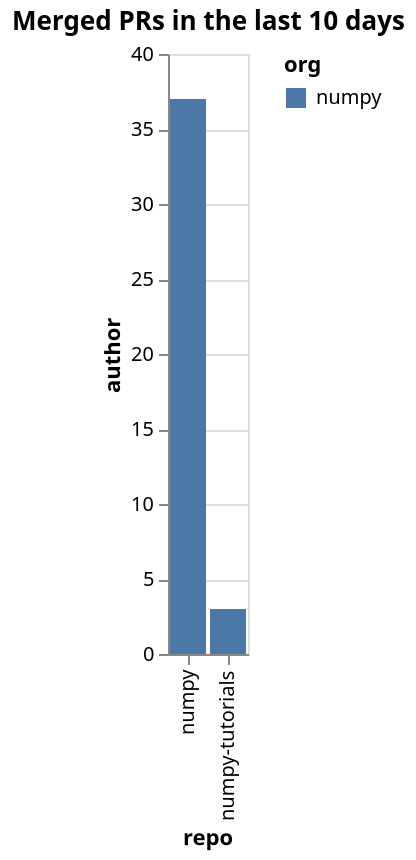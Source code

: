 {
  "config": {
    "view": {
      "continuousWidth": 400,
      "continuousHeight": 300
    }
  },
  "data": {
    "name": "data-f49d796d543ea7db9bf676fdb38e5682"
  },
  "mark": "bar",
  "encoding": {
    "color": {
      "type": "nominal",
      "field": "org"
    },
    "x": {
      "type": "nominal",
      "field": "repo",
      "sort": [
        "numpy",
        "numpy-tutorials"
      ]
    },
    "y": {
      "type": "quantitative",
      "field": "author"
    }
  },
  "title": "Merged PRs in the last 10 days",
  "$schema": "https://vega.github.io/schema/vega-lite/v5.json",
  "datasets": {
    "data-f49d796d543ea7db9bf676fdb38e5682": [
      {
        "org": "numpy",
        "repo": "numpy",
        "author": 37
      },
      {
        "org": "numpy",
        "repo": "numpy-tutorials",
        "author": 3
      }
    ]
  }
}